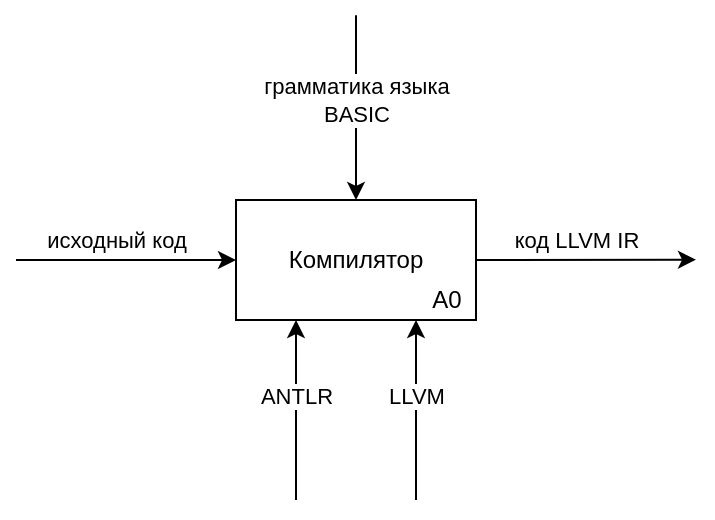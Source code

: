 <mxfile version="18.1.1" type="device"><diagram id="wW_IBAtI2TgBHTnBU77k" name="Page-1"><mxGraphModel dx="395" dy="212" grid="1" gridSize="10" guides="1" tooltips="1" connect="1" arrows="1" fold="1" page="1" pageScale="1" pageWidth="827" pageHeight="1169" math="0" shadow="0"><root><mxCell id="0"/><mxCell id="1" parent="0"/><mxCell id="DChv2DxtjiAzC5NsQlVd-1" value="Компилятор" style="rounded=0;whiteSpace=wrap;html=1;" vertex="1" parent="1"><mxGeometry x="350" y="370" width="120" height="60" as="geometry"/></mxCell><mxCell id="DChv2DxtjiAzC5NsQlVd-2" value="" style="endArrow=classic;html=1;rounded=0;entryX=0;entryY=0.5;entryDx=0;entryDy=0;" edge="1" parent="1" target="DChv2DxtjiAzC5NsQlVd-1"><mxGeometry width="50" height="50" relative="1" as="geometry"><mxPoint x="240" y="400" as="sourcePoint"/><mxPoint x="340" y="390" as="targetPoint"/></mxGeometry></mxCell><mxCell id="DChv2DxtjiAzC5NsQlVd-3" value="исходный код" style="edgeLabel;html=1;align=center;verticalAlign=middle;resizable=0;points=[];" vertex="1" connectable="0" parent="DChv2DxtjiAzC5NsQlVd-2"><mxGeometry x="-0.354" relative="1" as="geometry"><mxPoint x="14" y="-10" as="offset"/></mxGeometry></mxCell><mxCell id="DChv2DxtjiAzC5NsQlVd-4" value="" style="endArrow=classic;html=1;rounded=0;entryX=0;entryY=0.5;entryDx=0;entryDy=0;exitX=1;exitY=0.5;exitDx=0;exitDy=0;" edge="1" parent="1" source="DChv2DxtjiAzC5NsQlVd-1"><mxGeometry width="50" height="50" relative="1" as="geometry"><mxPoint x="480" y="410" as="sourcePoint"/><mxPoint x="580" y="399.86" as="targetPoint"/></mxGeometry></mxCell><mxCell id="DChv2DxtjiAzC5NsQlVd-5" value="код LLVM IR" style="edgeLabel;html=1;align=center;verticalAlign=middle;resizable=0;points=[];" vertex="1" connectable="0" parent="DChv2DxtjiAzC5NsQlVd-4"><mxGeometry x="-0.354" relative="1" as="geometry"><mxPoint x="14" y="-10" as="offset"/></mxGeometry></mxCell><mxCell id="DChv2DxtjiAzC5NsQlVd-6" value="" style="endArrow=classic;html=1;rounded=0;entryX=0.25;entryY=1;entryDx=0;entryDy=0;" edge="1" parent="1" target="DChv2DxtjiAzC5NsQlVd-1"><mxGeometry width="50" height="50" relative="1" as="geometry"><mxPoint x="380" y="520" as="sourcePoint"/><mxPoint x="410" y="480" as="targetPoint"/></mxGeometry></mxCell><mxCell id="DChv2DxtjiAzC5NsQlVd-7" value="ANTLR" style="edgeLabel;html=1;align=center;verticalAlign=middle;resizable=0;points=[];" vertex="1" connectable="0" parent="DChv2DxtjiAzC5NsQlVd-6"><mxGeometry x="0.17" y="-2" relative="1" as="geometry"><mxPoint x="-2" as="offset"/></mxGeometry></mxCell><mxCell id="DChv2DxtjiAzC5NsQlVd-8" value="" style="endArrow=classic;html=1;rounded=0;entryX=0.75;entryY=1;entryDx=0;entryDy=0;" edge="1" parent="1" target="DChv2DxtjiAzC5NsQlVd-1"><mxGeometry width="50" height="50" relative="1" as="geometry"><mxPoint x="440" y="520" as="sourcePoint"/><mxPoint x="390" y="440" as="targetPoint"/></mxGeometry></mxCell><mxCell id="DChv2DxtjiAzC5NsQlVd-9" value="LLVM" style="edgeLabel;html=1;align=center;verticalAlign=middle;resizable=0;points=[];" vertex="1" connectable="0" parent="DChv2DxtjiAzC5NsQlVd-8"><mxGeometry x="0.17" y="-2" relative="1" as="geometry"><mxPoint x="-2" as="offset"/></mxGeometry></mxCell><mxCell id="DChv2DxtjiAzC5NsQlVd-10" value="" style="endArrow=classic;html=1;rounded=0;entryX=0.5;entryY=0;entryDx=0;entryDy=0;" edge="1" parent="1" target="DChv2DxtjiAzC5NsQlVd-1"><mxGeometry width="50" height="50" relative="1" as="geometry"><mxPoint x="410" y="277.674" as="sourcePoint"/><mxPoint x="390" y="440" as="targetPoint"/></mxGeometry></mxCell><mxCell id="DChv2DxtjiAzC5NsQlVd-11" value="грамматика языка&lt;br&gt;BASIC" style="edgeLabel;html=1;align=center;verticalAlign=middle;resizable=0;points=[];" vertex="1" connectable="0" parent="DChv2DxtjiAzC5NsQlVd-10"><mxGeometry x="0.17" y="-2" relative="1" as="geometry"><mxPoint x="2" y="-12" as="offset"/></mxGeometry></mxCell><mxCell id="DChv2DxtjiAzC5NsQlVd-12" value="A0" style="text;html=1;align=center;verticalAlign=middle;resizable=0;points=[];autosize=1;strokeColor=none;fillColor=none;" vertex="1" parent="1"><mxGeometry x="440" y="410" width="30" height="20" as="geometry"/></mxCell></root></mxGraphModel></diagram></mxfile>
